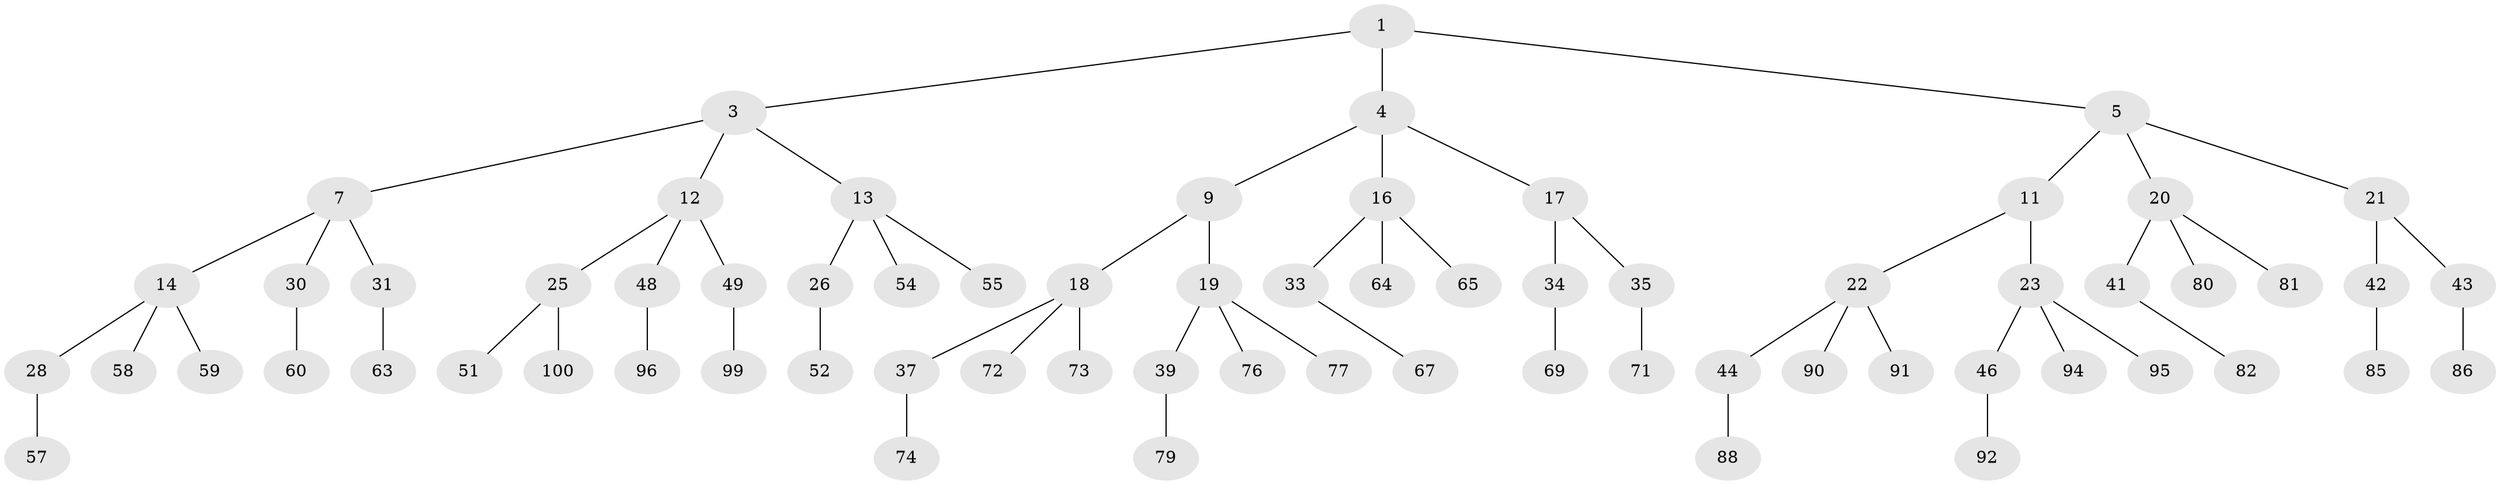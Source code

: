 // original degree distribution, {2: 0.02, 3: 0.48, 1: 0.5}
// Generated by graph-tools (version 1.1) at 2025/11/02/21/25 10:11:11]
// undirected, 69 vertices, 68 edges
graph export_dot {
graph [start="1"]
  node [color=gray90,style=filled];
  1 [super="+2"];
  3 [latent=1,super="+6"];
  4 [latent=0.5,super="+8"];
  5 [latent=0.5,super="+10"];
  7 [latent=0.5,super="+15"];
  9 [latent=0.333333];
  11 [latent=0.333333];
  12 [latent=0.333333,super="+24"];
  13 [latent=0.333333,super="+27"];
  14 [latent=0.333333,super="+29"];
  16 [latent=0.25,super="+32"];
  17 [latent=0.25];
  18 [latent=0.25,super="+36"];
  19 [latent=0.25,super="+38"];
  20 [latent=0.25,super="+40"];
  21 [latent=0.25];
  22 [latent=0.25,super="+45"];
  23 [latent=0.25,super="+47"];
  25 [latent=0.25,super="+50"];
  26 [latent=0.25,super="+53"];
  28 [latent=0.25,super="+56"];
  30 [latent=0.25,super="+61"];
  31 [latent=0.25,super="+62"];
  33 [latent=0.2,super="+66"];
  34 [latent=0.2,super="+68"];
  35 [latent=0.2,super="+70"];
  37 [latent=0.2,super="+75"];
  39 [latent=0.2,super="+78"];
  41 [latent=0.2,super="+83"];
  42 [latent=0.2,super="+84"];
  43 [latent=0.2,super="+87"];
  44 [latent=0.2,super="+89"];
  46 [latent=0.2,super="+93"];
  48 [latent=0.2,super="+97"];
  49 [latent=0.2,super="+98"];
  51 [latent=0.2];
  52 [latent=0.2];
  54 [latent=0.2];
  55 [latent=0.2];
  57 [latent=0.2];
  58 [latent=0.2];
  59 [latent=0.2];
  60 [latent=0.2];
  63 [latent=0.2];
  64 [latent=0.166667];
  65 [latent=0.166667];
  67 [latent=0.166667];
  69 [latent=0.166667];
  71 [latent=0.166667];
  72 [latent=0.166667];
  73 [latent=0.166667];
  74 [latent=0.166667];
  76 [latent=0.166667];
  77 [latent=0.166667];
  79 [latent=0.166667];
  80 [latent=0.166667];
  81 [latent=0.166667];
  82 [latent=0.166667];
  85 [latent=0.166667];
  86 [latent=0.166667];
  88 [latent=0.166667];
  90 [latent=0.166667];
  91 [latent=0.166667];
  92 [latent=0.166667];
  94 [latent=0.166667];
  95 [latent=0.166667];
  96 [latent=0.166667];
  99 [latent=0.166667];
  100 [latent=0.166667];
  1 -- 3;
  1 -- 4;
  1 -- 5;
  3 -- 7;
  3 -- 12;
  3 -- 13;
  4 -- 9;
  4 -- 16;
  4 -- 17;
  5 -- 11;
  5 -- 21;
  5 -- 20;
  7 -- 14;
  7 -- 31;
  7 -- 30;
  9 -- 18;
  9 -- 19;
  11 -- 22;
  11 -- 23;
  12 -- 25;
  12 -- 48;
  12 -- 49;
  13 -- 26;
  13 -- 54;
  13 -- 55;
  14 -- 28;
  14 -- 58;
  14 -- 59;
  16 -- 33;
  16 -- 65;
  16 -- 64;
  17 -- 34;
  17 -- 35;
  18 -- 37;
  18 -- 72;
  18 -- 73;
  19 -- 39;
  19 -- 76;
  19 -- 77;
  20 -- 41;
  20 -- 80;
  20 -- 81;
  21 -- 42;
  21 -- 43;
  22 -- 44;
  22 -- 90;
  22 -- 91;
  23 -- 46;
  23 -- 95;
  23 -- 94;
  25 -- 51;
  25 -- 100;
  26 -- 52;
  28 -- 57;
  30 -- 60;
  31 -- 63;
  33 -- 67;
  34 -- 69;
  35 -- 71;
  37 -- 74;
  39 -- 79;
  41 -- 82;
  42 -- 85;
  43 -- 86;
  44 -- 88;
  46 -- 92;
  48 -- 96;
  49 -- 99;
}
